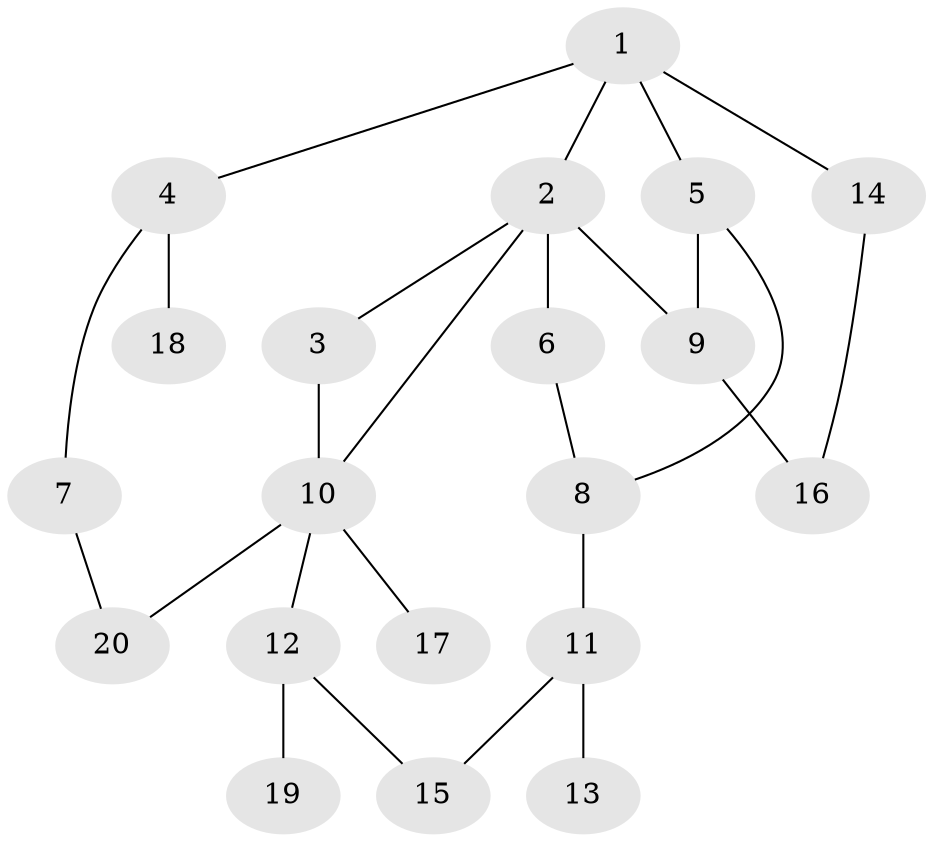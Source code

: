 // Generated by graph-tools (version 1.1) at 2025/46/02/15/25 05:46:28]
// undirected, 20 vertices, 25 edges
graph export_dot {
graph [start="1"]
  node [color=gray90,style=filled];
  1;
  2;
  3;
  4;
  5;
  6;
  7;
  8;
  9;
  10;
  11;
  12;
  13;
  14;
  15;
  16;
  17;
  18;
  19;
  20;
  1 -- 2;
  1 -- 4;
  1 -- 5;
  1 -- 14;
  2 -- 3;
  2 -- 6;
  2 -- 9;
  2 -- 10;
  3 -- 10;
  4 -- 7;
  4 -- 18;
  5 -- 9;
  5 -- 8;
  6 -- 8;
  7 -- 20;
  8 -- 11;
  9 -- 16;
  10 -- 12;
  10 -- 17;
  10 -- 20;
  11 -- 13;
  11 -- 15;
  12 -- 19;
  12 -- 15;
  14 -- 16;
}

